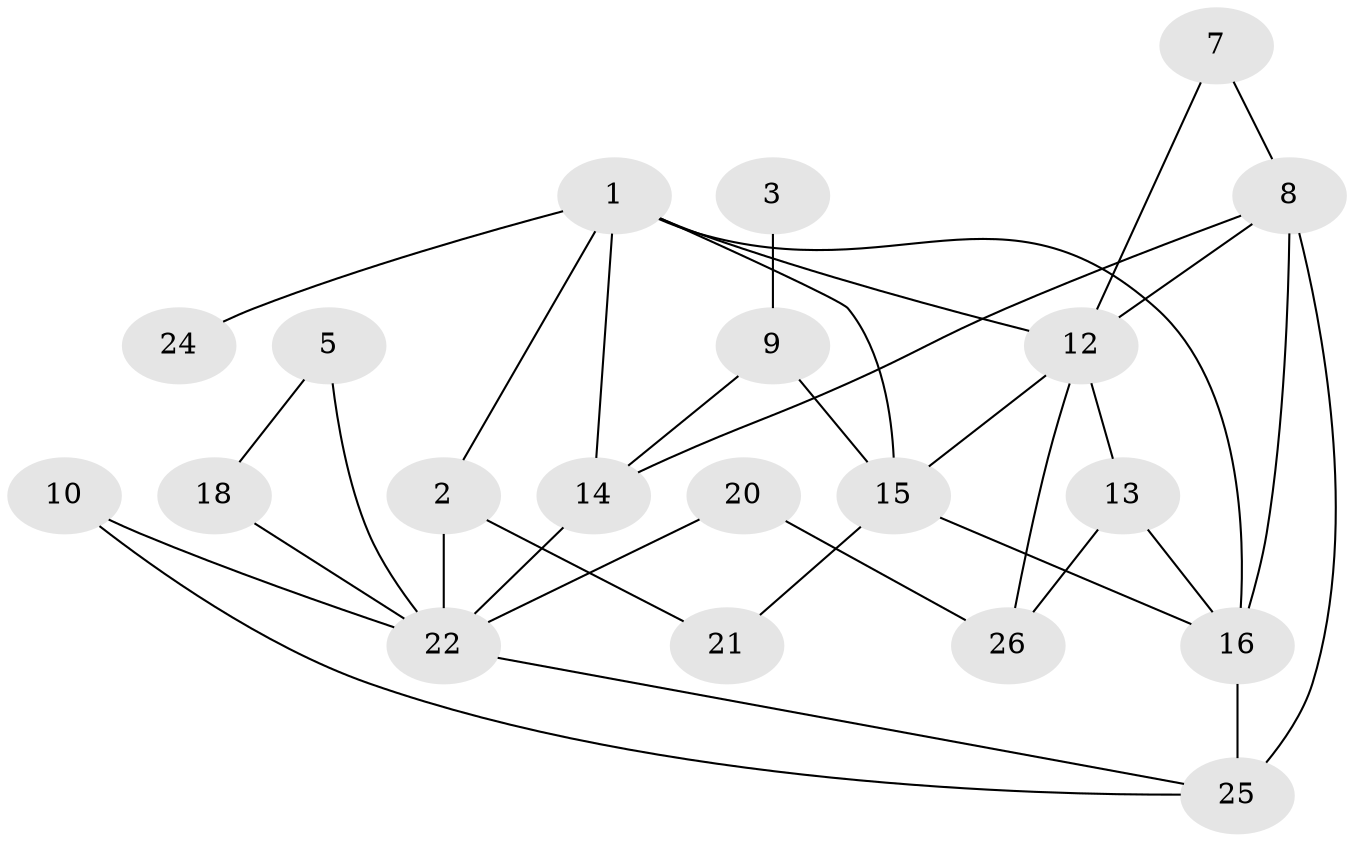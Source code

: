 // original degree distribution, {1: 0.19607843137254902, 2: 0.23529411764705882, 7: 0.0196078431372549, 4: 0.058823529411764705, 5: 0.09803921568627451, 6: 0.0392156862745098, 3: 0.27450980392156865, 0: 0.0784313725490196}
// Generated by graph-tools (version 1.1) at 2025/00/03/09/25 03:00:55]
// undirected, 20 vertices, 34 edges
graph export_dot {
graph [start="1"]
  node [color=gray90,style=filled];
  1;
  2;
  3;
  5;
  7;
  8;
  9;
  10;
  12;
  13;
  14;
  15;
  16;
  18;
  20;
  21;
  22;
  24;
  25;
  26;
  1 -- 2 [weight=2.0];
  1 -- 12 [weight=1.0];
  1 -- 14 [weight=1.0];
  1 -- 15 [weight=1.0];
  1 -- 16 [weight=2.0];
  1 -- 24 [weight=1.0];
  2 -- 21 [weight=1.0];
  2 -- 22 [weight=2.0];
  3 -- 9 [weight=1.0];
  5 -- 18 [weight=1.0];
  5 -- 22 [weight=1.0];
  7 -- 8 [weight=1.0];
  7 -- 12 [weight=1.0];
  8 -- 12 [weight=1.0];
  8 -- 14 [weight=1.0];
  8 -- 16 [weight=2.0];
  8 -- 25 [weight=1.0];
  9 -- 14 [weight=1.0];
  9 -- 15 [weight=2.0];
  10 -- 22 [weight=1.0];
  10 -- 25 [weight=1.0];
  12 -- 13 [weight=1.0];
  12 -- 15 [weight=2.0];
  12 -- 26 [weight=1.0];
  13 -- 16 [weight=1.0];
  13 -- 26 [weight=1.0];
  14 -- 22 [weight=1.0];
  15 -- 16 [weight=1.0];
  15 -- 21 [weight=1.0];
  16 -- 25 [weight=2.0];
  18 -- 22 [weight=1.0];
  20 -- 22 [weight=1.0];
  20 -- 26 [weight=1.0];
  22 -- 25 [weight=1.0];
}
